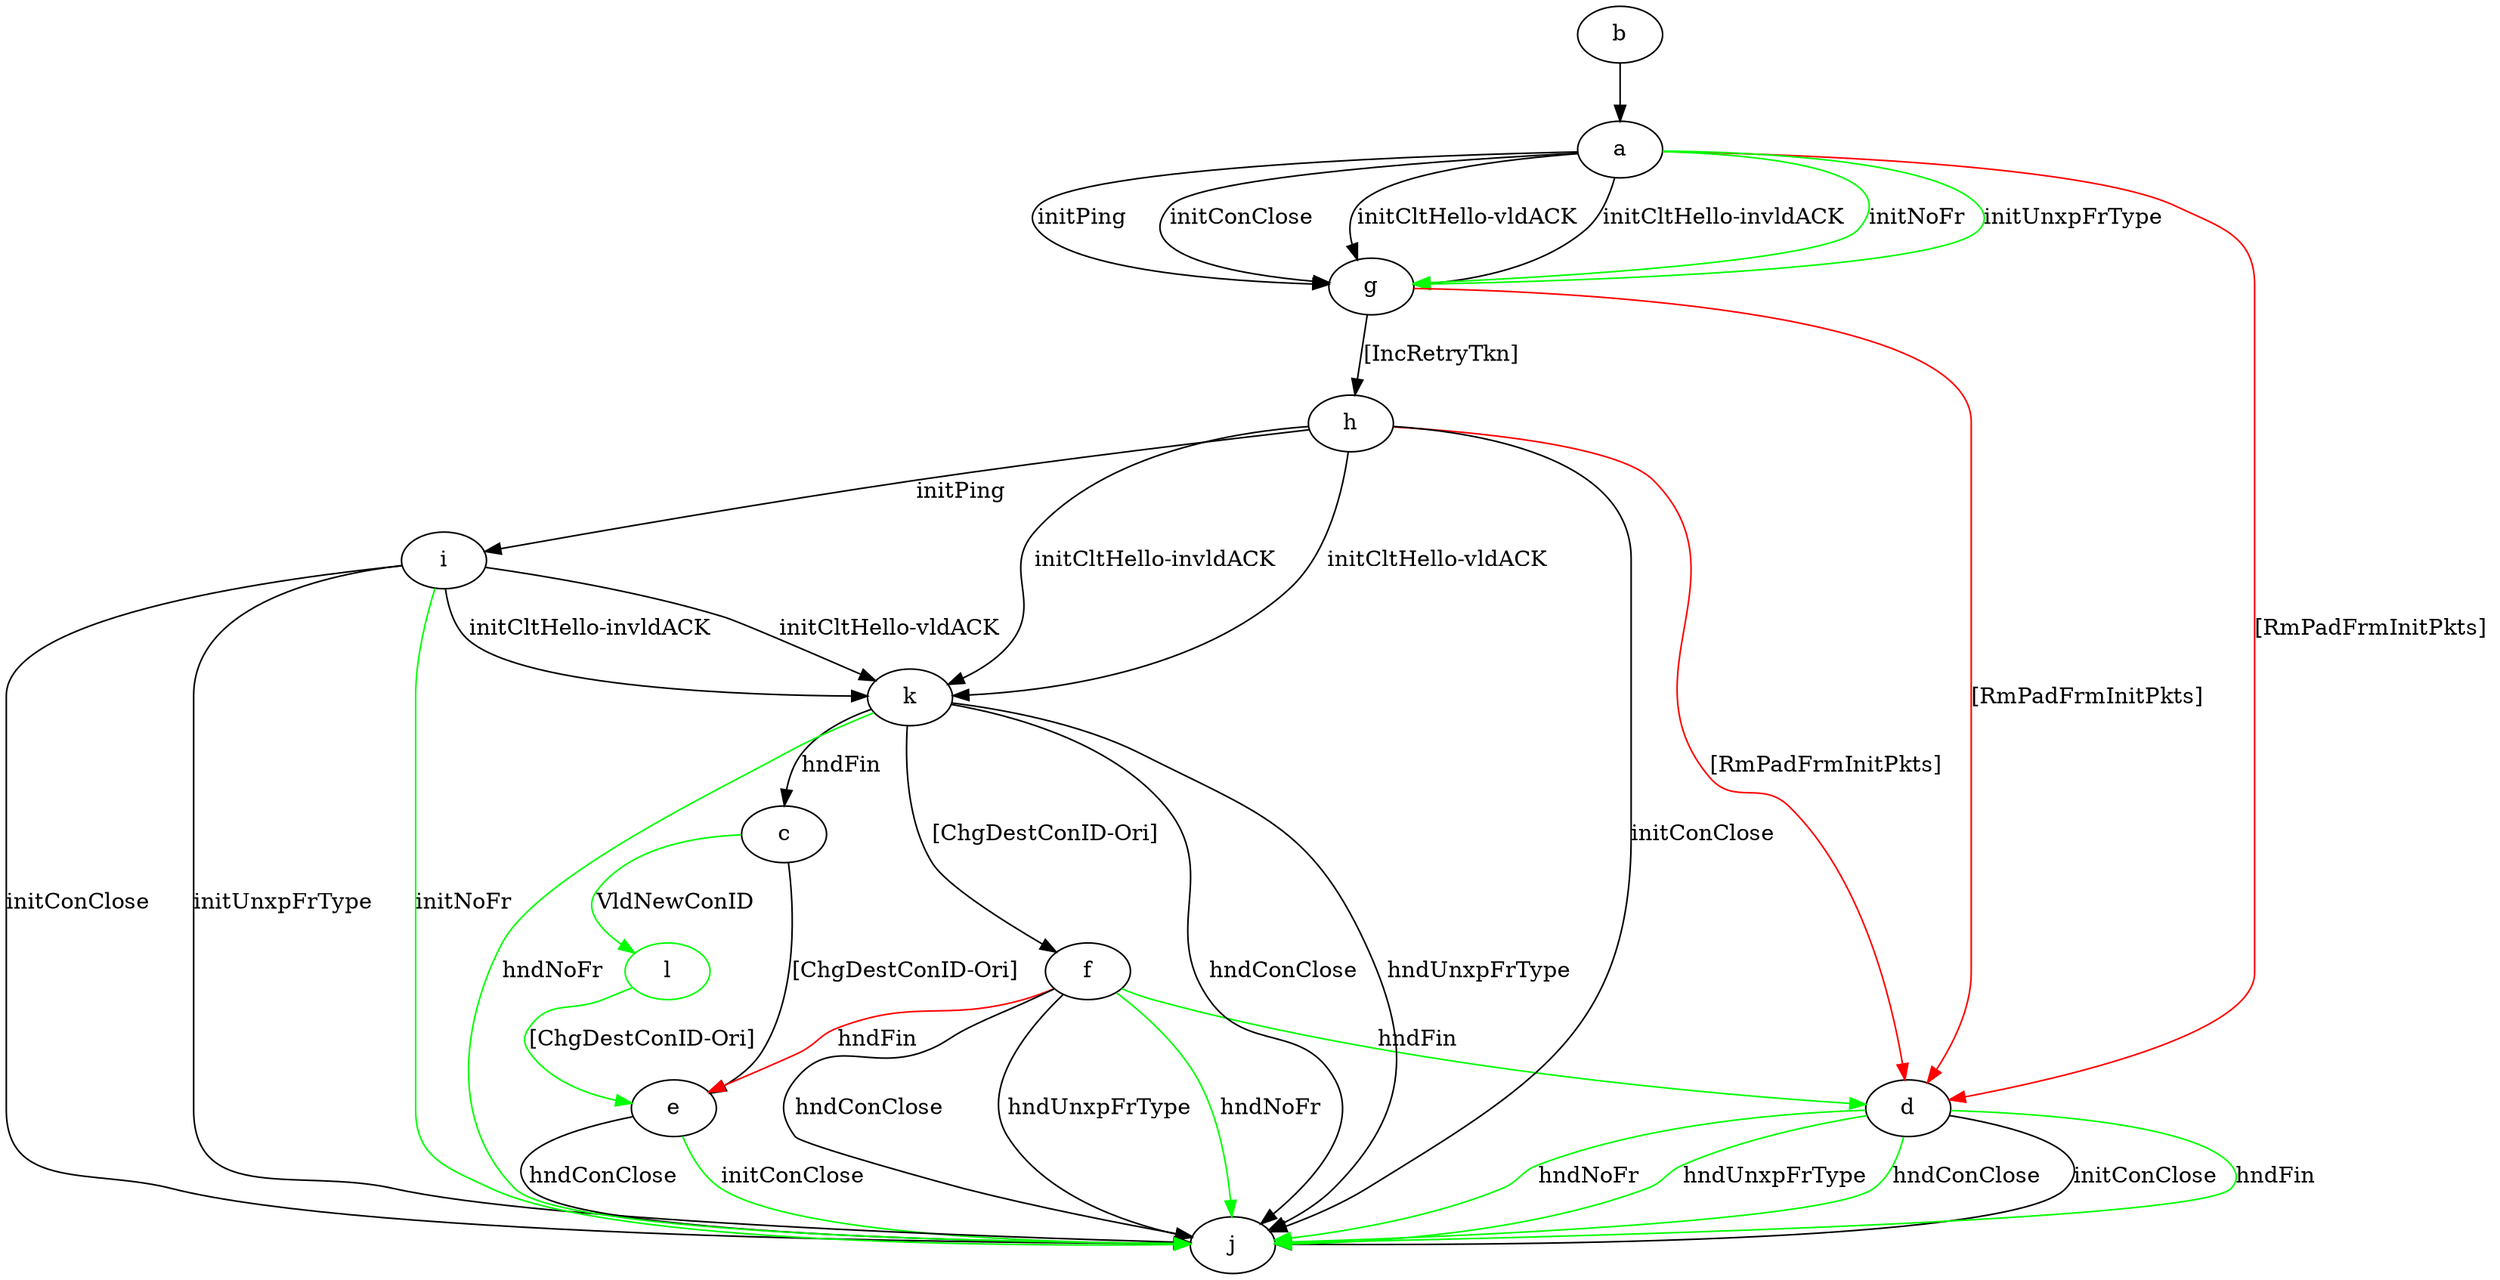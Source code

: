digraph "" {
	a -> d	[key=0,
		color=red,
		label="[RmPadFrmInitPkts] "];
	a -> g	[key=0,
		label="initPing "];
	a -> g	[key=1,
		label="initConClose "];
	a -> g	[key=2,
		label="initCltHello-vldACK "];
	a -> g	[key=3,
		label="initCltHello-invldACK "];
	a -> g	[key=4,
		color=green,
		label="initNoFr "];
	a -> g	[key=5,
		color=green,
		label="initUnxpFrType "];
	b -> a	[key=0];
	c -> e	[key=0,
		label="[ChgDestConID-Ori] "];
	l	[color=green];
	c -> l	[key=0,
		color=green,
		label="VldNewConID "];
	d -> j	[key=0,
		label="initConClose "];
	d -> j	[key=1,
		color=green,
		label="hndFin "];
	d -> j	[key=2,
		color=green,
		label="hndNoFr "];
	d -> j	[key=3,
		color=green,
		label="hndUnxpFrType "];
	d -> j	[key=4,
		color=green,
		label="hndConClose "];
	e -> j	[key=0,
		label="hndConClose "];
	e -> j	[key=1,
		color=green,
		label="initConClose "];
	f -> d	[key=0,
		color=green,
		label="hndFin "];
	f -> e	[key=0,
		color=red,
		label="hndFin "];
	f -> j	[key=0,
		label="hndConClose "];
	f -> j	[key=1,
		label="hndUnxpFrType "];
	f -> j	[key=2,
		color=green,
		label="hndNoFr "];
	g -> d	[key=0,
		color=red,
		label="[RmPadFrmInitPkts] "];
	g -> h	[key=0,
		label="[IncRetryTkn] "];
	h -> d	[key=0,
		color=red,
		label="[RmPadFrmInitPkts] "];
	h -> i	[key=0,
		label="initPing "];
	h -> j	[key=0,
		label="initConClose "];
	h -> k	[key=0,
		label="initCltHello-vldACK "];
	h -> k	[key=1,
		label="initCltHello-invldACK "];
	i -> j	[key=0,
		label="initConClose "];
	i -> j	[key=1,
		label="initUnxpFrType "];
	i -> j	[key=2,
		color=green,
		label="initNoFr "];
	i -> k	[key=0,
		label="initCltHello-vldACK "];
	i -> k	[key=1,
		label="initCltHello-invldACK "];
	k -> c	[key=0,
		label="hndFin "];
	k -> f	[key=0,
		label="[ChgDestConID-Ori] "];
	k -> j	[key=0,
		label="hndConClose "];
	k -> j	[key=1,
		label="hndUnxpFrType "];
	k -> j	[key=2,
		color=green,
		label="hndNoFr "];
	l -> e	[key=0,
		color=green,
		label="[ChgDestConID-Ori] "];
}
